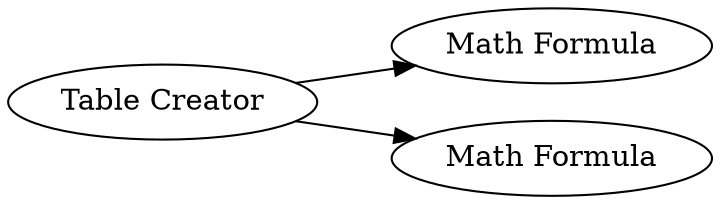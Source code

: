 digraph {
	1 -> 3
	1 -> 2
	1 [label="Table Creator"]
	3 [label="Math Formula"]
	2 [label="Math Formula"]
	rankdir=LR
}
